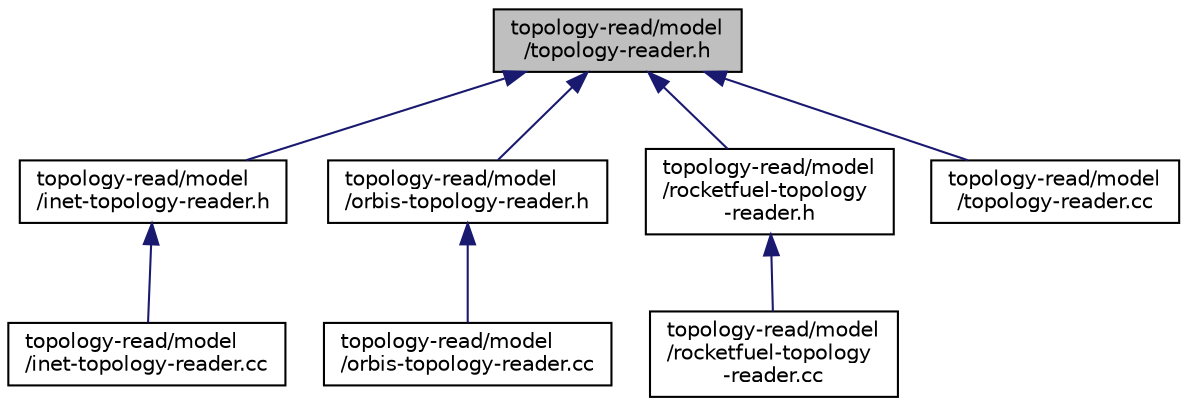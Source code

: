 digraph "topology-read/model/topology-reader.h"
{
  edge [fontname="Helvetica",fontsize="10",labelfontname="Helvetica",labelfontsize="10"];
  node [fontname="Helvetica",fontsize="10",shape=record];
  Node1 [label="topology-read/model\l/topology-reader.h",height=0.2,width=0.4,color="black", fillcolor="grey75", style="filled", fontcolor="black"];
  Node1 -> Node2 [dir="back",color="midnightblue",fontsize="10",style="solid"];
  Node2 [label="topology-read/model\l/inet-topology-reader.h",height=0.2,width=0.4,color="black", fillcolor="white", style="filled",URL="$dc/d00/inet-topology-reader_8h.html"];
  Node2 -> Node3 [dir="back",color="midnightblue",fontsize="10",style="solid"];
  Node3 [label="topology-read/model\l/inet-topology-reader.cc",height=0.2,width=0.4,color="black", fillcolor="white", style="filled",URL="$d6/db4/inet-topology-reader_8cc.html"];
  Node1 -> Node4 [dir="back",color="midnightblue",fontsize="10",style="solid"];
  Node4 [label="topology-read/model\l/orbis-topology-reader.h",height=0.2,width=0.4,color="black", fillcolor="white", style="filled",URL="$da/d6d/orbis-topology-reader_8h.html"];
  Node4 -> Node5 [dir="back",color="midnightblue",fontsize="10",style="solid"];
  Node5 [label="topology-read/model\l/orbis-topology-reader.cc",height=0.2,width=0.4,color="black", fillcolor="white", style="filled",URL="$d5/df4/orbis-topology-reader_8cc.html"];
  Node1 -> Node6 [dir="back",color="midnightblue",fontsize="10",style="solid"];
  Node6 [label="topology-read/model\l/rocketfuel-topology\l-reader.h",height=0.2,width=0.4,color="black", fillcolor="white", style="filled",URL="$d7/d41/rocketfuel-topology-reader_8h.html"];
  Node6 -> Node7 [dir="back",color="midnightblue",fontsize="10",style="solid"];
  Node7 [label="topology-read/model\l/rocketfuel-topology\l-reader.cc",height=0.2,width=0.4,color="black", fillcolor="white", style="filled",URL="$d5/d29/rocketfuel-topology-reader_8cc.html"];
  Node1 -> Node8 [dir="back",color="midnightblue",fontsize="10",style="solid"];
  Node8 [label="topology-read/model\l/topology-reader.cc",height=0.2,width=0.4,color="black", fillcolor="white", style="filled",URL="$de/d7f/topology-reader_8cc.html"];
}
